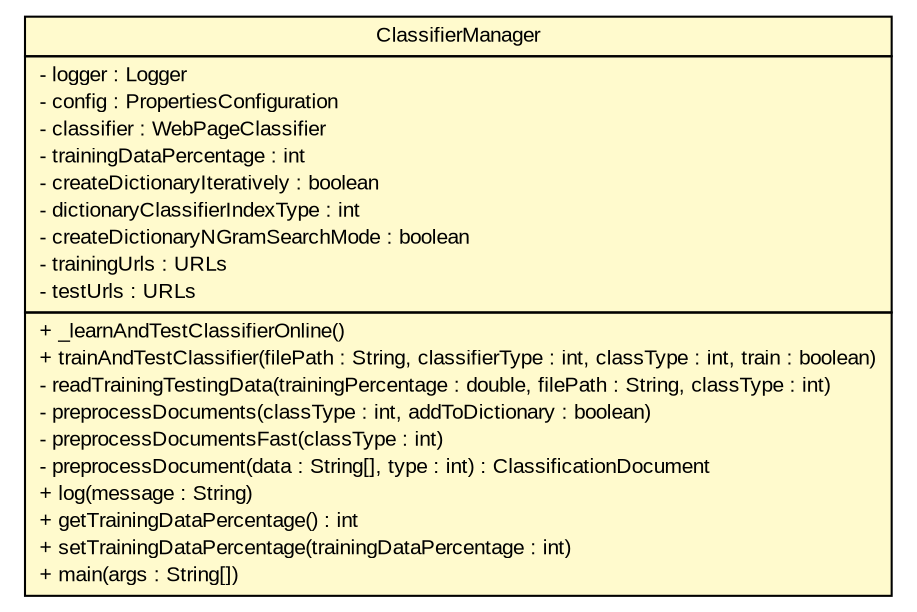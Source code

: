 #!/usr/local/bin/dot
#
# Class diagram 
# Generated by UMLGraph version 5.2 (http://www.umlgraph.org/)
#

digraph G {
	edge [fontname="arial",fontsize=10,labelfontname="arial",labelfontsize=10];
	node [fontname="arial",fontsize=10,shape=plaintext];
	nodesep=0.25;
	ranksep=0.5;
	// tud.iir.classification.page.ClassifierManager
	c17178 [label=<<table title="tud.iir.classification.page.ClassifierManager" border="0" cellborder="1" cellspacing="0" cellpadding="2" port="p" bgcolor="lemonChiffon" href="./ClassifierManager.html">
		<tr><td><table border="0" cellspacing="0" cellpadding="1">
<tr><td align="center" balign="center"> ClassifierManager </td></tr>
		</table></td></tr>
		<tr><td><table border="0" cellspacing="0" cellpadding="1">
<tr><td align="left" balign="left"> - logger : Logger </td></tr>
<tr><td align="left" balign="left"> - config : PropertiesConfiguration </td></tr>
<tr><td align="left" balign="left"> - classifier : WebPageClassifier </td></tr>
<tr><td align="left" balign="left"> - trainingDataPercentage : int </td></tr>
<tr><td align="left" balign="left"> - createDictionaryIteratively : boolean </td></tr>
<tr><td align="left" balign="left"> - dictionaryClassifierIndexType : int </td></tr>
<tr><td align="left" balign="left"> - createDictionaryNGramSearchMode : boolean </td></tr>
<tr><td align="left" balign="left"> - trainingUrls : URLs </td></tr>
<tr><td align="left" balign="left"> - testUrls : URLs </td></tr>
		</table></td></tr>
		<tr><td><table border="0" cellspacing="0" cellpadding="1">
<tr><td align="left" balign="left"> + _learnAndTestClassifierOnline() </td></tr>
<tr><td align="left" balign="left"> + trainAndTestClassifier(filePath : String, classifierType : int, classType : int, train : boolean) </td></tr>
<tr><td align="left" balign="left"> - readTrainingTestingData(trainingPercentage : double, filePath : String, classType : int) </td></tr>
<tr><td align="left" balign="left"> - preprocessDocuments(classType : int, addToDictionary : boolean) </td></tr>
<tr><td align="left" balign="left"> - preprocessDocumentsFast(classType : int) </td></tr>
<tr><td align="left" balign="left"> - preprocessDocument(data : String[], type : int) : ClassificationDocument </td></tr>
<tr><td align="left" balign="left"> + log(message : String) </td></tr>
<tr><td align="left" balign="left"> + getTrainingDataPercentage() : int </td></tr>
<tr><td align="left" balign="left"> + setTrainingDataPercentage(trainingDataPercentage : int) </td></tr>
<tr><td align="left" balign="left"> + main(args : String[]) </td></tr>
		</table></td></tr>
		</table>>, fontname="arial", fontcolor="black", fontsize=10.0];
}


